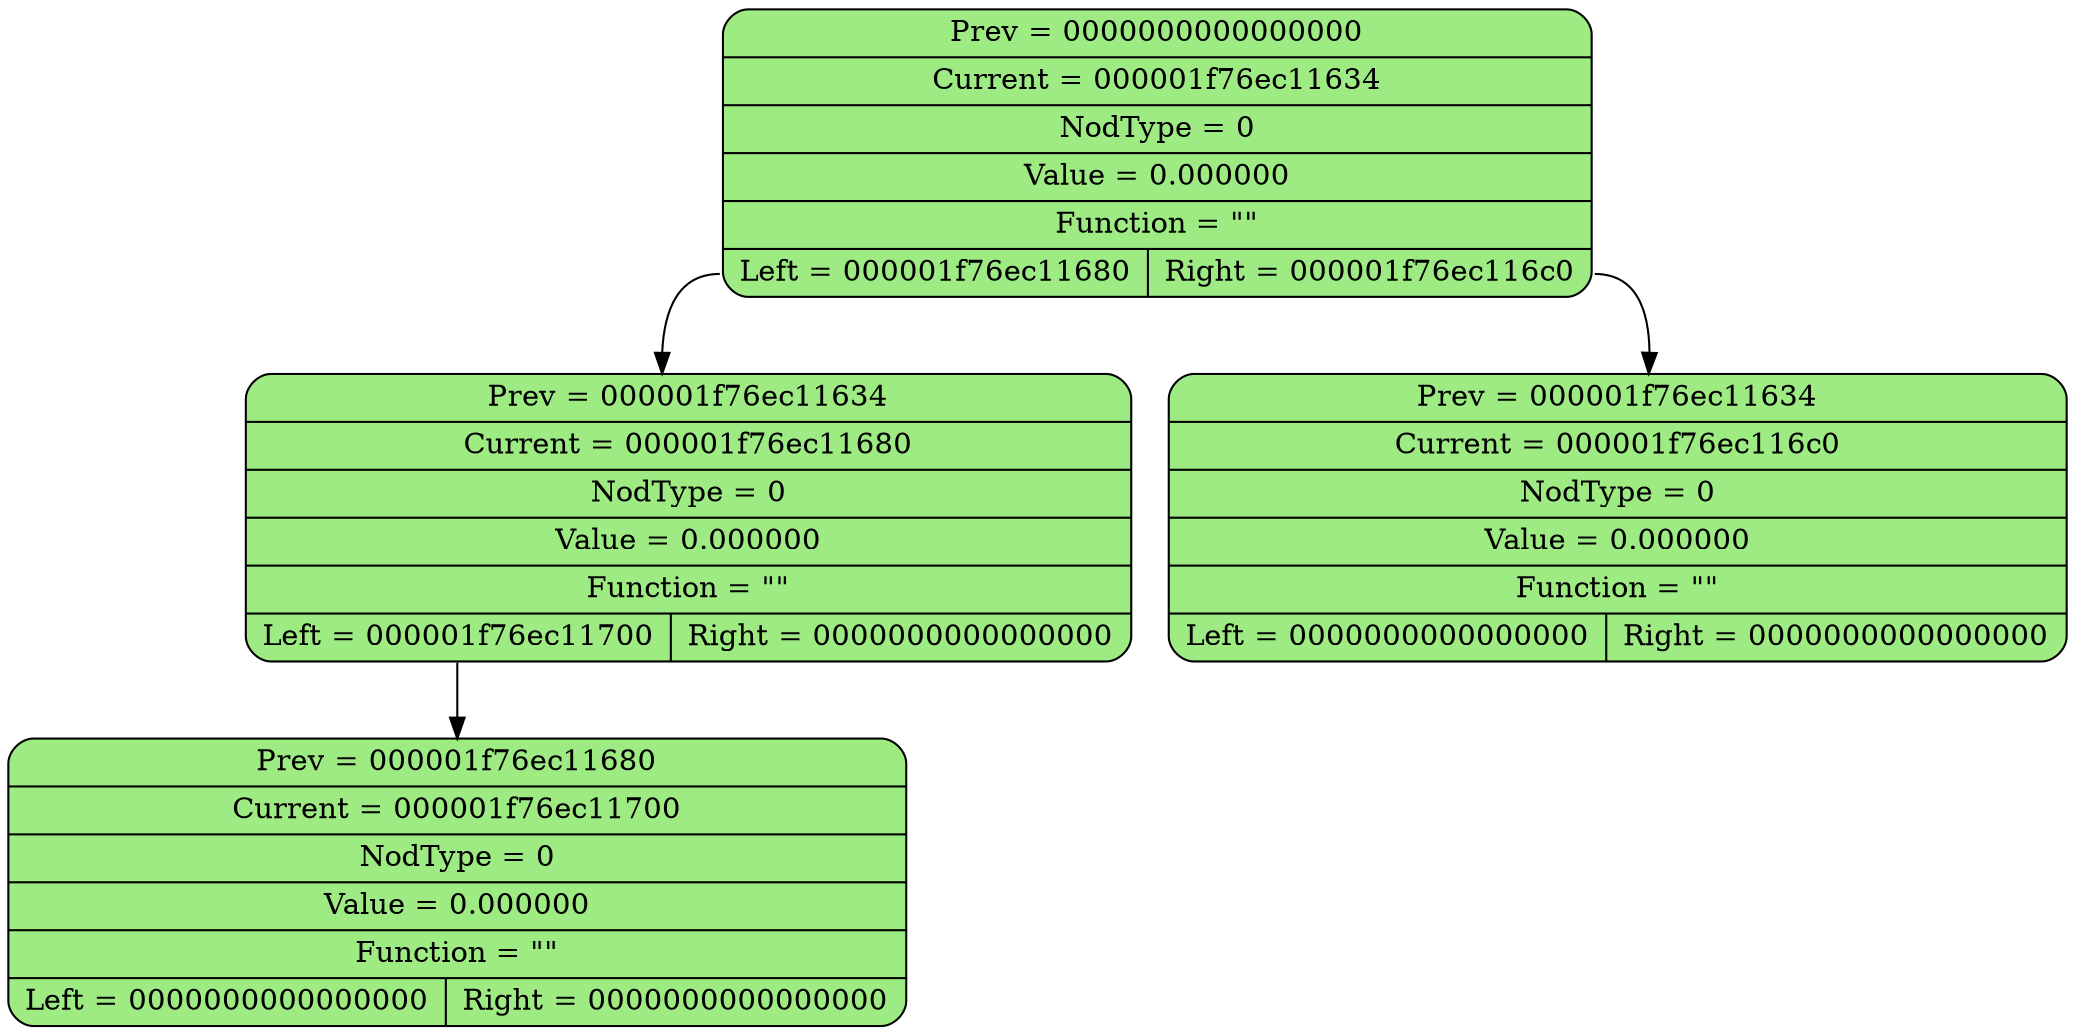 digraph List_0 {
	graph [dpi = 300];
	rankdir = TB
	"Nod_0" [shape = "Mrecord", style = "filled", fillcolor = "#9feb83", label = "{ <prev> Prev = 0000000000000000 | Current = 000001f76ec11634 | NodType = 0 | Value = 0.000000 | Function = \"\" |{ <left> Left = 000001f76ec11680 | <right> Right = 000001f76ec116c0} }"]
	"Nod_1" [shape = "Mrecord", style = "filled", fillcolor = "#9feb83", label = "{ <prev> Prev = 000001f76ec11634 | Current = 000001f76ec11680 | NodType = 0 | Value = 0.000000 | Function = \"\" |{ <left> Left = 000001f76ec11700 | <right> Right = 0000000000000000} }"]
	"Nod_2" [shape = "Mrecord", style = "filled", fillcolor = "#9feb83", label = "{ <prev> Prev = 000001f76ec11680 | Current = 000001f76ec11700 | NodType = 0 | Value = 0.000000 | Function = \"\" |{ <left> Left = 0000000000000000 | <right> Right = 0000000000000000} }"]
	"Nod_3" [shape = "Mrecord", style = "filled", fillcolor = "#9feb83", label = "{ <prev> Prev = 000001f76ec11634 | Current = 000001f76ec116c0 | NodType = 0 | Value = 0.000000 | Function = \"\" |{ <left> Left = 0000000000000000 | <right> Right = 0000000000000000} }"]
	{ rank = same;  Nod_0; }
	{ rank = same;  Nod_1;  Nod_3; }
	{ rank = same;  Nod_2; }
	"Nod_0":left -> "Nod_1";
	"Nod_1":left -> "Nod_2";
	"Nod_0":right -> "Nod_3";
}